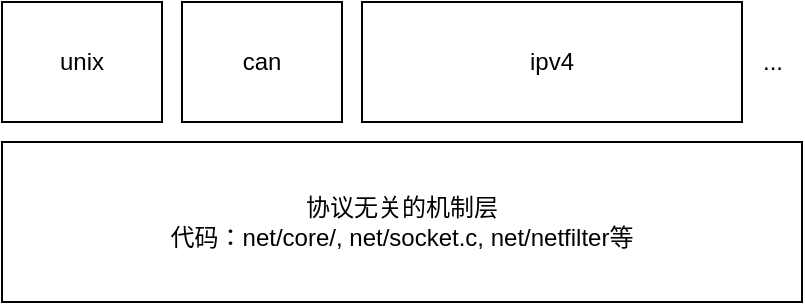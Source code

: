 <mxfile>
    <diagram id="H7cuiu_6ShxrDYwvn0gF" name="第 1 页">
        <mxGraphModel dx="1177" dy="790" grid="1" gridSize="10" guides="1" tooltips="1" connect="1" arrows="1" fold="1" page="1" pageScale="1" pageWidth="827" pageHeight="1169" math="0" shadow="0">
            <root>
                <mxCell id="0"/>
                <mxCell id="1" parent="0"/>
                <mxCell id="2" value="协议无关的机制层&lt;br&gt;代码：net/core/, net/socket.c, net/netfilter等" style="rounded=0;whiteSpace=wrap;html=1;" vertex="1" parent="1">
                    <mxGeometry x="200" y="720" width="400" height="80" as="geometry"/>
                </mxCell>
                <mxCell id="3" value="unix" style="rounded=0;whiteSpace=wrap;html=1;" vertex="1" parent="1">
                    <mxGeometry x="200" y="650" width="80" height="60" as="geometry"/>
                </mxCell>
                <mxCell id="4" value="can" style="rounded=0;whiteSpace=wrap;html=1;" vertex="1" parent="1">
                    <mxGeometry x="290" y="650" width="80" height="60" as="geometry"/>
                </mxCell>
                <mxCell id="5" value="ipv4" style="rounded=0;whiteSpace=wrap;html=1;" vertex="1" parent="1">
                    <mxGeometry x="380" y="650" width="190" height="60" as="geometry"/>
                </mxCell>
                <mxCell id="7" value="" style="edgeStyle=none;html=1;" edge="1" parent="1" source="6" target="5">
                    <mxGeometry relative="1" as="geometry"/>
                </mxCell>
                <mxCell id="6" value="..." style="text;html=1;resizable=0;autosize=1;align=center;verticalAlign=middle;points=[];fillColor=none;strokeColor=none;rounded=0;" vertex="1" parent="1">
                    <mxGeometry x="570" y="670" width="30" height="20" as="geometry"/>
                </mxCell>
            </root>
        </mxGraphModel>
    </diagram>
</mxfile>